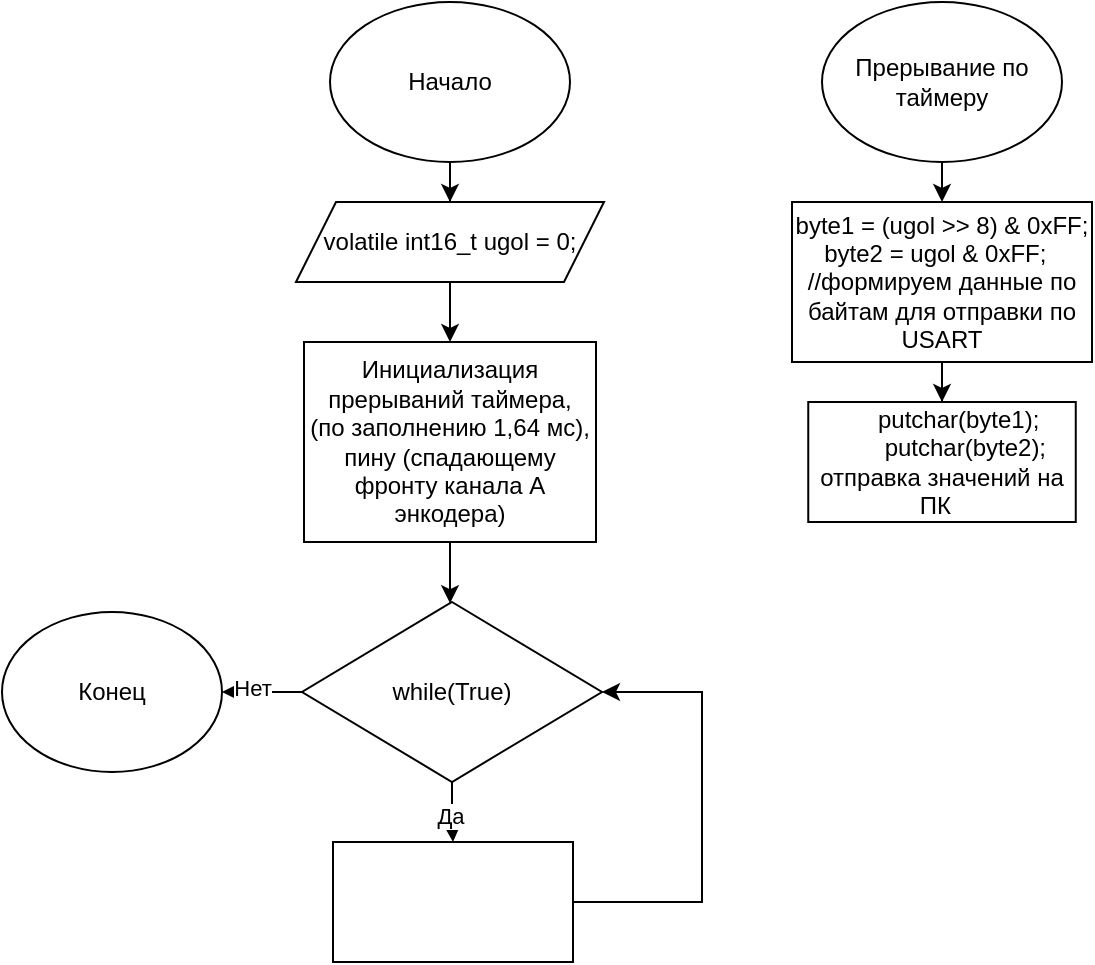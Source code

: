 <mxfile version="26.2.10">
  <diagram name="Страница — 1" id="oFeI4IzwDTeMwtEr_Rw7">
    <mxGraphModel dx="1044" dy="540" grid="1" gridSize="10" guides="1" tooltips="1" connect="1" arrows="1" fold="1" page="1" pageScale="1" pageWidth="827" pageHeight="1169" math="0" shadow="0">
      <root>
        <mxCell id="0" />
        <mxCell id="1" parent="0" />
        <mxCell id="7b2K1Y0jvREfLudPawNW-4" value="" style="edgeStyle=orthogonalEdgeStyle;rounded=0;orthogonalLoop=1;jettySize=auto;html=1;" edge="1" parent="1" source="7b2K1Y0jvREfLudPawNW-2" target="7b2K1Y0jvREfLudPawNW-3">
          <mxGeometry relative="1" as="geometry" />
        </mxCell>
        <mxCell id="7b2K1Y0jvREfLudPawNW-2" value="Начало" style="ellipse;whiteSpace=wrap;html=1;" vertex="1" parent="1">
          <mxGeometry x="184" y="20" width="120" height="80" as="geometry" />
        </mxCell>
        <mxCell id="7b2K1Y0jvREfLudPawNW-6" value="" style="edgeStyle=orthogonalEdgeStyle;rounded=0;orthogonalLoop=1;jettySize=auto;html=1;" edge="1" parent="1" source="7b2K1Y0jvREfLudPawNW-3" target="7b2K1Y0jvREfLudPawNW-5">
          <mxGeometry relative="1" as="geometry" />
        </mxCell>
        <mxCell id="7b2K1Y0jvREfLudPawNW-3" value="volatile int16_t ugol = 0;" style="shape=parallelogram;perimeter=parallelogramPerimeter;whiteSpace=wrap;html=1;fixedSize=1;" vertex="1" parent="1">
          <mxGeometry x="167" y="120" width="154" height="40" as="geometry" />
        </mxCell>
        <mxCell id="7b2K1Y0jvREfLudPawNW-8" value="" style="edgeStyle=orthogonalEdgeStyle;rounded=0;orthogonalLoop=1;jettySize=auto;html=1;" edge="1" parent="1" source="7b2K1Y0jvREfLudPawNW-5" target="7b2K1Y0jvREfLudPawNW-7">
          <mxGeometry relative="1" as="geometry">
            <Array as="points">
              <mxPoint x="244" y="330" />
              <mxPoint x="244" y="330" />
            </Array>
          </mxGeometry>
        </mxCell>
        <mxCell id="7b2K1Y0jvREfLudPawNW-5" value="Инициализация&lt;br&gt;&lt;div&gt;&lt;span style=&quot;background-color: transparent; color: light-dark(rgb(0, 0, 0), rgb(255, 255, 255));&quot;&gt;прерываний&lt;/span&gt;&amp;nbsp;таймера,&lt;br&gt;(по заполнению 1,64 мс),&lt;/div&gt;&lt;div&gt;пину (спадающему фронту канала А энкодера)&lt;/div&gt;" style="rounded=0;whiteSpace=wrap;html=1;" vertex="1" parent="1">
          <mxGeometry x="171" y="190" width="146" height="100" as="geometry" />
        </mxCell>
        <mxCell id="7b2K1Y0jvREfLudPawNW-18" value="" style="edgeStyle=orthogonalEdgeStyle;rounded=0;orthogonalLoop=1;jettySize=auto;html=1;" edge="1" parent="1" source="7b2K1Y0jvREfLudPawNW-7" target="7b2K1Y0jvREfLudPawNW-17">
          <mxGeometry relative="1" as="geometry" />
        </mxCell>
        <mxCell id="7b2K1Y0jvREfLudPawNW-22" value="Да" style="edgeLabel;html=1;align=center;verticalAlign=middle;resizable=0;points=[];" vertex="1" connectable="0" parent="7b2K1Y0jvREfLudPawNW-18">
          <mxGeometry x="0.123" y="-1" relative="1" as="geometry">
            <mxPoint as="offset" />
          </mxGeometry>
        </mxCell>
        <mxCell id="7b2K1Y0jvREfLudPawNW-25" value="" style="edgeStyle=orthogonalEdgeStyle;rounded=0;orthogonalLoop=1;jettySize=auto;html=1;" edge="1" parent="1" source="7b2K1Y0jvREfLudPawNW-7" target="7b2K1Y0jvREfLudPawNW-23">
          <mxGeometry relative="1" as="geometry" />
        </mxCell>
        <mxCell id="7b2K1Y0jvREfLudPawNW-26" value="Нет" style="edgeLabel;html=1;align=center;verticalAlign=middle;resizable=0;points=[];" vertex="1" connectable="0" parent="7b2K1Y0jvREfLudPawNW-25">
          <mxGeometry x="0.285" y="-2" relative="1" as="geometry">
            <mxPoint as="offset" />
          </mxGeometry>
        </mxCell>
        <mxCell id="7b2K1Y0jvREfLudPawNW-7" value="while(True)" style="rhombus;whiteSpace=wrap;html=1;" vertex="1" parent="1">
          <mxGeometry x="170" y="320" width="150" height="90" as="geometry" />
        </mxCell>
        <mxCell id="7b2K1Y0jvREfLudPawNW-20" style="edgeStyle=orthogonalEdgeStyle;rounded=0;orthogonalLoop=1;jettySize=auto;html=1;entryX=1;entryY=0.5;entryDx=0;entryDy=0;" edge="1" parent="1" source="7b2K1Y0jvREfLudPawNW-17" target="7b2K1Y0jvREfLudPawNW-7">
          <mxGeometry relative="1" as="geometry">
            <Array as="points">
              <mxPoint x="370" y="470" />
              <mxPoint x="370" y="365" />
            </Array>
          </mxGeometry>
        </mxCell>
        <mxCell id="7b2K1Y0jvREfLudPawNW-17" value="" style="whiteSpace=wrap;html=1;" vertex="1" parent="1">
          <mxGeometry x="185.5" y="440" width="120" height="60" as="geometry" />
        </mxCell>
        <mxCell id="7b2K1Y0jvREfLudPawNW-23" value="Конец" style="ellipse;whiteSpace=wrap;html=1;" vertex="1" parent="1">
          <mxGeometry x="20" y="325" width="110" height="80" as="geometry" />
        </mxCell>
        <mxCell id="7b2K1Y0jvREfLudPawNW-29" value="" style="edgeStyle=orthogonalEdgeStyle;rounded=0;orthogonalLoop=1;jettySize=auto;html=1;" edge="1" parent="1" source="7b2K1Y0jvREfLudPawNW-27">
          <mxGeometry relative="1" as="geometry">
            <mxPoint x="490" y="120" as="targetPoint" />
          </mxGeometry>
        </mxCell>
        <mxCell id="7b2K1Y0jvREfLudPawNW-27" value="Прерывание по таймеру" style="ellipse;whiteSpace=wrap;html=1;" vertex="1" parent="1">
          <mxGeometry x="430" y="20" width="120" height="80" as="geometry" />
        </mxCell>
        <mxCell id="7b2K1Y0jvREfLudPawNW-32" value="" style="edgeStyle=orthogonalEdgeStyle;rounded=0;orthogonalLoop=1;jettySize=auto;html=1;" edge="1" parent="1" source="7b2K1Y0jvREfLudPawNW-30" target="7b2K1Y0jvREfLudPawNW-31">
          <mxGeometry relative="1" as="geometry" />
        </mxCell>
        <mxCell id="7b2K1Y0jvREfLudPawNW-30" value="byte1 = (ugol &amp;gt;&amp;gt; 8) &amp;amp; 0xFF;&lt;br&gt;byte2 = ugol &amp;amp; 0xFF;&amp;nbsp;&amp;nbsp;&lt;br&gt;//формируем данные по байтам для отправки по USART" style="rounded=0;whiteSpace=wrap;html=1;" vertex="1" parent="1">
          <mxGeometry x="415" y="120" width="150" height="80" as="geometry" />
        </mxCell>
        <mxCell id="7b2K1Y0jvREfLudPawNW-31" value="&lt;div&gt;&amp;nbsp; &amp;nbsp; &amp;nbsp; &amp;nbsp; putchar(byte1);&amp;nbsp; &amp;nbsp;&lt;/div&gt;&lt;div&gt;&amp;nbsp; &amp;nbsp; &amp;nbsp; &amp;nbsp; putchar(byte2);&amp;nbsp; &lt;br&gt;отправка значений на ПК&amp;nbsp;&amp;nbsp;&lt;/div&gt;" style="whiteSpace=wrap;html=1;rounded=0;" vertex="1" parent="1">
          <mxGeometry x="423.13" y="220" width="133.75" height="60" as="geometry" />
        </mxCell>
      </root>
    </mxGraphModel>
  </diagram>
</mxfile>
